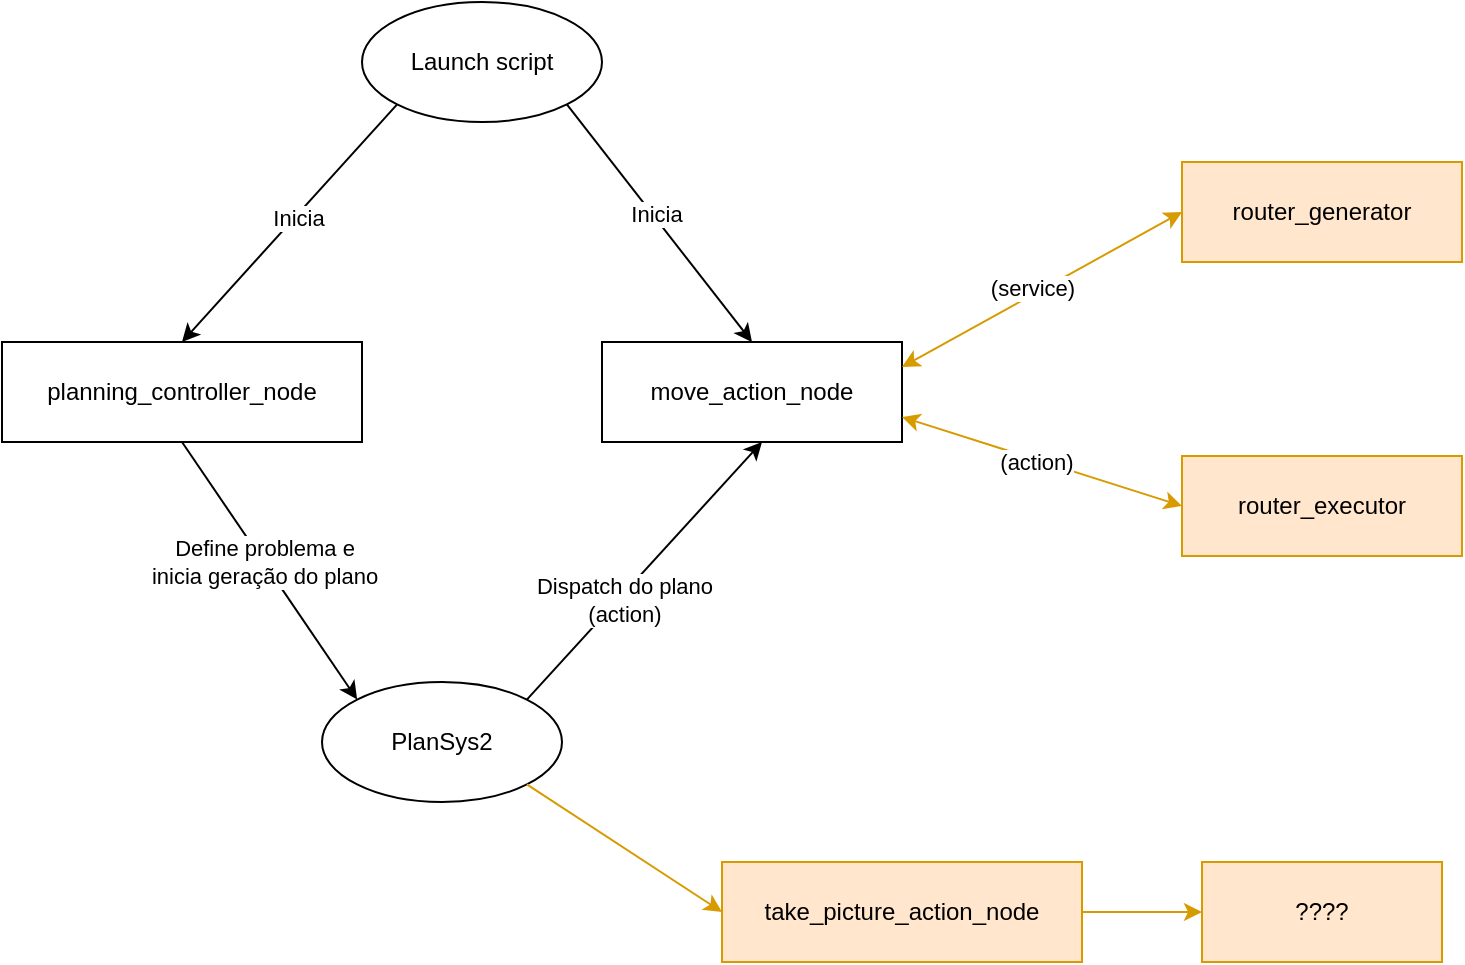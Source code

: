 <mxfile version="24.8.3">
  <diagram name="Page-1" id="oo9TjM5JDsn_DlLtNaKX">
    <mxGraphModel dx="769" dy="450" grid="1" gridSize="10" guides="1" tooltips="1" connect="1" arrows="1" fold="1" page="1" pageScale="1" pageWidth="850" pageHeight="1100" math="0" shadow="0">
      <root>
        <mxCell id="0" />
        <mxCell id="1" parent="0" />
        <mxCell id="1jzwWRDmpM7M-U3gzbHQ-2" value="planning_controller_node" style="rounded=0;whiteSpace=wrap;html=1;" parent="1" vertex="1">
          <mxGeometry x="70" y="260" width="180" height="50" as="geometry" />
        </mxCell>
        <mxCell id="1jzwWRDmpM7M-U3gzbHQ-4" value="Launch script" style="ellipse;whiteSpace=wrap;html=1;" parent="1" vertex="1">
          <mxGeometry x="250" y="90" width="120" height="60" as="geometry" />
        </mxCell>
        <mxCell id="1jzwWRDmpM7M-U3gzbHQ-5" value="PlanSys2" style="ellipse;whiteSpace=wrap;html=1;" parent="1" vertex="1">
          <mxGeometry x="230" y="430" width="120" height="60" as="geometry" />
        </mxCell>
        <mxCell id="1jzwWRDmpM7M-U3gzbHQ-6" value="move_action_node" style="rounded=0;whiteSpace=wrap;html=1;" parent="1" vertex="1">
          <mxGeometry x="370" y="260" width="150" height="50" as="geometry" />
        </mxCell>
        <mxCell id="1jzwWRDmpM7M-U3gzbHQ-7" value="" style="endArrow=classic;html=1;rounded=0;exitX=0;exitY=1;exitDx=0;exitDy=0;entryX=0.5;entryY=0;entryDx=0;entryDy=0;" parent="1" source="1jzwWRDmpM7M-U3gzbHQ-4" target="1jzwWRDmpM7M-U3gzbHQ-2" edge="1">
          <mxGeometry width="50" height="50" relative="1" as="geometry">
            <mxPoint x="390" y="310" as="sourcePoint" />
            <mxPoint x="440" y="260" as="targetPoint" />
          </mxGeometry>
        </mxCell>
        <mxCell id="1jzwWRDmpM7M-U3gzbHQ-8" value="Inicia" style="edgeLabel;html=1;align=center;verticalAlign=middle;resizable=0;points=[];" parent="1jzwWRDmpM7M-U3gzbHQ-7" vertex="1" connectable="0">
          <mxGeometry x="-0.062" y="1" relative="1" as="geometry">
            <mxPoint as="offset" />
          </mxGeometry>
        </mxCell>
        <mxCell id="1jzwWRDmpM7M-U3gzbHQ-9" value="" style="endArrow=classic;html=1;rounded=0;exitX=1;exitY=1;exitDx=0;exitDy=0;entryX=0.5;entryY=0;entryDx=0;entryDy=0;" parent="1" source="1jzwWRDmpM7M-U3gzbHQ-4" target="1jzwWRDmpM7M-U3gzbHQ-6" edge="1">
          <mxGeometry width="50" height="50" relative="1" as="geometry">
            <mxPoint x="278" y="148" as="sourcePoint" />
            <mxPoint x="170" y="270" as="targetPoint" />
          </mxGeometry>
        </mxCell>
        <mxCell id="1jzwWRDmpM7M-U3gzbHQ-10" value="Inicia" style="edgeLabel;html=1;align=center;verticalAlign=middle;resizable=0;points=[];" parent="1jzwWRDmpM7M-U3gzbHQ-9" vertex="1" connectable="0">
          <mxGeometry x="-0.062" y="1" relative="1" as="geometry">
            <mxPoint as="offset" />
          </mxGeometry>
        </mxCell>
        <mxCell id="1jzwWRDmpM7M-U3gzbHQ-11" value="" style="endArrow=classic;html=1;rounded=0;exitX=0.5;exitY=1;exitDx=0;exitDy=0;entryX=0;entryY=0;entryDx=0;entryDy=0;" parent="1" source="1jzwWRDmpM7M-U3gzbHQ-2" target="1jzwWRDmpM7M-U3gzbHQ-5" edge="1">
          <mxGeometry width="50" height="50" relative="1" as="geometry">
            <mxPoint x="340" y="370" as="sourcePoint" />
            <mxPoint x="390" y="320" as="targetPoint" />
          </mxGeometry>
        </mxCell>
        <mxCell id="1jzwWRDmpM7M-U3gzbHQ-12" value="Define problema e&lt;br&gt;inicia geração do plano" style="edgeLabel;html=1;align=center;verticalAlign=middle;resizable=0;points=[];" parent="1jzwWRDmpM7M-U3gzbHQ-11" vertex="1" connectable="0">
          <mxGeometry x="-0.069" relative="1" as="geometry">
            <mxPoint as="offset" />
          </mxGeometry>
        </mxCell>
        <mxCell id="1jzwWRDmpM7M-U3gzbHQ-13" value="" style="endArrow=classic;html=1;rounded=0;exitX=1;exitY=0;exitDx=0;exitDy=0;" parent="1" source="1jzwWRDmpM7M-U3gzbHQ-5" edge="1">
          <mxGeometry width="50" height="50" relative="1" as="geometry">
            <mxPoint x="400" y="360" as="sourcePoint" />
            <mxPoint x="450" y="310" as="targetPoint" />
          </mxGeometry>
        </mxCell>
        <mxCell id="1jzwWRDmpM7M-U3gzbHQ-14" value="Dispatch do plano&lt;br&gt;(action)" style="edgeLabel;html=1;align=center;verticalAlign=middle;resizable=0;points=[];" parent="1jzwWRDmpM7M-U3gzbHQ-13" vertex="1" connectable="0">
          <mxGeometry x="-0.205" y="-2" relative="1" as="geometry">
            <mxPoint as="offset" />
          </mxGeometry>
        </mxCell>
        <mxCell id="1jzwWRDmpM7M-U3gzbHQ-15" value="router_generator" style="rounded=0;whiteSpace=wrap;html=1;fillColor=#ffe6cc;strokeColor=#d79b00;" parent="1" vertex="1">
          <mxGeometry x="660" y="170" width="140" height="50" as="geometry" />
        </mxCell>
        <mxCell id="1jzwWRDmpM7M-U3gzbHQ-16" value="router_executor" style="rounded=0;whiteSpace=wrap;html=1;fillColor=#ffe6cc;strokeColor=#d79b00;" parent="1" vertex="1">
          <mxGeometry x="660" y="317" width="140" height="50" as="geometry" />
        </mxCell>
        <mxCell id="1jzwWRDmpM7M-U3gzbHQ-17" value="" style="endArrow=classic;startArrow=classic;html=1;rounded=0;exitX=1;exitY=0.25;exitDx=0;exitDy=0;entryX=0;entryY=0.5;entryDx=0;entryDy=0;fillColor=#ffe6cc;strokeColor=#d79b00;" parent="1" source="1jzwWRDmpM7M-U3gzbHQ-6" target="1jzwWRDmpM7M-U3gzbHQ-15" edge="1">
          <mxGeometry width="50" height="50" relative="1" as="geometry">
            <mxPoint x="550" y="300" as="sourcePoint" />
            <mxPoint x="600" y="250" as="targetPoint" />
          </mxGeometry>
        </mxCell>
        <mxCell id="1jzwWRDmpM7M-U3gzbHQ-19" value="(service)" style="edgeLabel;html=1;align=center;verticalAlign=middle;resizable=0;points=[];" parent="1jzwWRDmpM7M-U3gzbHQ-17" vertex="1" connectable="0">
          <mxGeometry x="-0.049" y="3" relative="1" as="geometry">
            <mxPoint as="offset" />
          </mxGeometry>
        </mxCell>
        <mxCell id="1jzwWRDmpM7M-U3gzbHQ-18" value="" style="endArrow=classic;startArrow=classic;html=1;rounded=0;exitX=1;exitY=0.75;exitDx=0;exitDy=0;entryX=0;entryY=0.5;entryDx=0;entryDy=0;fillColor=#ffe6cc;strokeColor=#d79b00;" parent="1" source="1jzwWRDmpM7M-U3gzbHQ-6" target="1jzwWRDmpM7M-U3gzbHQ-16" edge="1">
          <mxGeometry width="50" height="50" relative="1" as="geometry">
            <mxPoint x="550" y="300" as="sourcePoint" />
            <mxPoint x="600" y="250" as="targetPoint" />
          </mxGeometry>
        </mxCell>
        <mxCell id="1jzwWRDmpM7M-U3gzbHQ-20" value="(action)" style="edgeLabel;html=1;align=center;verticalAlign=middle;resizable=0;points=[];" parent="1jzwWRDmpM7M-U3gzbHQ-18" vertex="1" connectable="0">
          <mxGeometry x="-0.046" y="-1" relative="1" as="geometry">
            <mxPoint as="offset" />
          </mxGeometry>
        </mxCell>
        <mxCell id="1jzwWRDmpM7M-U3gzbHQ-22" value="take_picture_action_node" style="rounded=0;whiteSpace=wrap;html=1;fillColor=#ffe6cc;strokeColor=#d79b00;" parent="1" vertex="1">
          <mxGeometry x="430" y="520" width="180" height="50" as="geometry" />
        </mxCell>
        <mxCell id="1jzwWRDmpM7M-U3gzbHQ-23" value="" style="endArrow=classic;html=1;rounded=0;exitX=1;exitY=1;exitDx=0;exitDy=0;entryX=0;entryY=0.5;entryDx=0;entryDy=0;fillColor=#ffe6cc;strokeColor=#d79b00;" parent="1" source="1jzwWRDmpM7M-U3gzbHQ-5" target="1jzwWRDmpM7M-U3gzbHQ-22" edge="1">
          <mxGeometry width="50" height="50" relative="1" as="geometry">
            <mxPoint x="500" y="510" as="sourcePoint" />
            <mxPoint x="550" y="460" as="targetPoint" />
          </mxGeometry>
        </mxCell>
        <mxCell id="1jzwWRDmpM7M-U3gzbHQ-24" value="????" style="rounded=0;whiteSpace=wrap;html=1;fillColor=#ffe6cc;strokeColor=#d79b00;" parent="1" vertex="1">
          <mxGeometry x="670" y="520" width="120" height="50" as="geometry" />
        </mxCell>
        <mxCell id="1jzwWRDmpM7M-U3gzbHQ-26" value="" style="endArrow=classic;html=1;rounded=0;exitX=1;exitY=0.5;exitDx=0;exitDy=0;entryX=0;entryY=0.5;entryDx=0;entryDy=0;fillColor=#ffe6cc;strokeColor=#d79b00;" parent="1" source="1jzwWRDmpM7M-U3gzbHQ-22" target="1jzwWRDmpM7M-U3gzbHQ-24" edge="1">
          <mxGeometry width="50" height="50" relative="1" as="geometry">
            <mxPoint x="510" y="460" as="sourcePoint" />
            <mxPoint x="560" y="410" as="targetPoint" />
          </mxGeometry>
        </mxCell>
      </root>
    </mxGraphModel>
  </diagram>
</mxfile>
